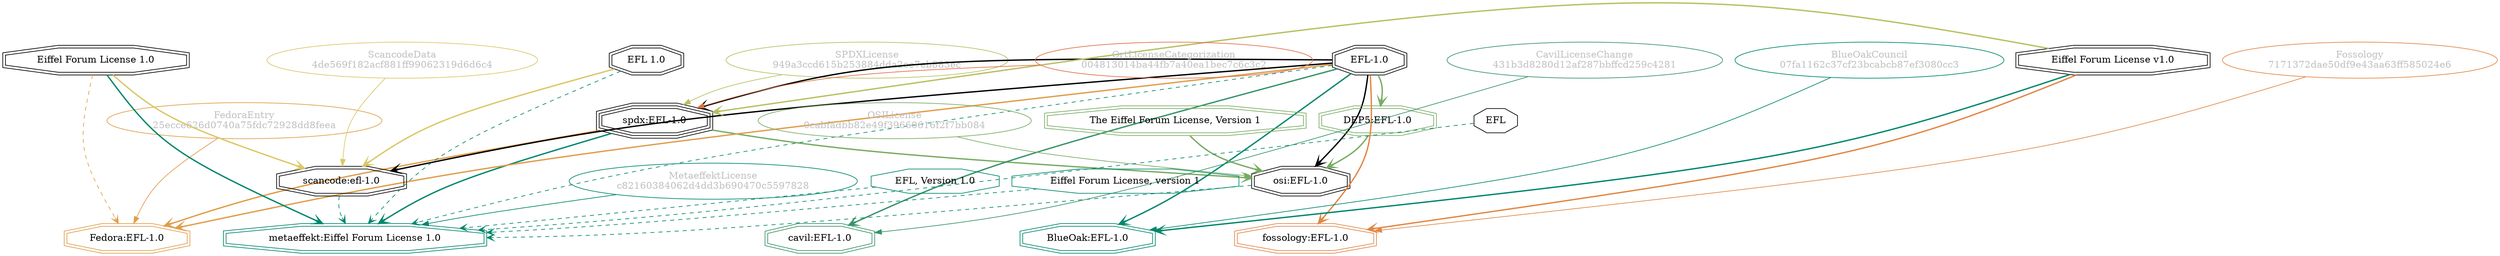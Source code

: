 strict digraph {
    node [shape=box];
    graph [splines=curved];
    1527 [label="SPDXLicense\n949a3ccd615b253884dda2ee7eb883ec"
         ,fontcolor=gray
         ,color="#b8bf62"
         ,fillcolor="beige;1"
         ,shape=ellipse];
    1528 [label="spdx:EFL-1.0"
         ,shape=tripleoctagon];
    1529 [label="EFL-1.0"
         ,shape=doubleoctagon];
    1530 [label="Eiffel Forum License v1.0"
         ,shape=doubleoctagon];
    4999 [label="OSILicense\n0cabfadbb82e49f39660616f2f7bb084"
         ,fontcolor=gray
         ,color="#78ab63"
         ,fillcolor="beige;1"
         ,shape=ellipse];
    5000 [label="osi:EFL-1.0"
         ,shape=doubleoctagon];
    5001 [label="The Eiffel Forum License, Version 1"
         ,color="#78ab63"
         ,shape=doubleoctagon];
    5002 [label="DEP5:EFL-1.0"
         ,color="#78ab63"
         ,shape=doubleoctagon];
    6309 [label="FedoraEntry\n25ecce626d0740a75fdc72928dd8feea"
         ,fontcolor=gray
         ,color="#e09d4b"
         ,fillcolor="beige;1"
         ,shape=ellipse];
    6310 [label="Fedora:EFL-1.0"
         ,color="#e09d4b"
         ,shape=doubleoctagon];
    6311 [label="Eiffel Forum License 1.0"
         ,shape=doubleoctagon];
    9091 [label="BlueOakCouncil\n07fa1162c37cf23bcabcb87ef3080cc3"
         ,fontcolor=gray
         ,color="#00876c"
         ,fillcolor="beige;1"
         ,shape=ellipse];
    9092 [label="BlueOak:EFL-1.0"
         ,color="#00876c"
         ,shape=doubleoctagon];
    15004 [label="ScancodeData\n4de569f182acf881ff99062319d6d6c4"
          ,fontcolor=gray
          ,color="#dac767"
          ,fillcolor="beige;1"
          ,shape=ellipse];
    15005 [label="scancode:efl-1.0"
          ,shape=doubleoctagon];
    15006 [label="EFL 1.0"
          ,shape=doubleoctagon];
    26041 [label="Fossology\n7171372dae50df9e43aa63ff585024e6"
          ,fontcolor=gray
          ,color="#e18745"
          ,fillcolor="beige;1"
          ,shape=ellipse];
    26042 [label="fossology:EFL-1.0"
          ,color="#e18745"
          ,shape=doubleoctagon];
    27231 [label=EFL,shape=octagon];
    28664 [label="OrtLicenseCategorization\n004813014ba44fb7a40ea1bec7c6c3c2"
          ,fontcolor=gray
          ,color="#e06f45"
          ,fillcolor="beige;1"
          ,shape=ellipse];
    36756 [label="CavilLicenseChange\n431b3d8280d12af287bbffcd259c4281"
          ,fontcolor=gray
          ,color="#379469"
          ,fillcolor="beige;1"
          ,shape=ellipse];
    36757 [label="cavil:EFL-1.0"
          ,color="#379469"
          ,shape=doubleoctagon];
    41710 [label="MetaeffektLicense\nc82160384062d4dd3b690470c5597828"
          ,fontcolor=gray
          ,color="#00876c"
          ,fillcolor="beige;1"
          ,shape=ellipse];
    41711 [label="metaeffekt:Eiffel Forum License 1.0"
          ,color="#00876c"
          ,shape=doubleoctagon];
    41712 [label="EFL, Version 1.0"
          ,color="#00876c"
          ,shape=octagon];
    41713 [label="Eiffel Forum License, version 1"
          ,color="#00876c"
          ,shape=octagon];
    1527 -> 1528 [weight=0.5
                 ,color="#b8bf62"];
    1528 -> 5000 [style=bold
                 ,arrowhead=vee
                 ,weight=0.7
                 ,color="#78ab63"];
    1528 -> 6310 [style=bold
                 ,arrowhead=vee
                 ,weight=0.7
                 ,color="#e09d4b"];
    1528 -> 41711 [style=bold
                  ,arrowhead=vee
                  ,weight=0.7
                  ,color="#00876c"];
    1529 -> 1528 [style=bold
                 ,arrowhead=vee
                 ,weight=0.7];
    1529 -> 5000 [style=bold
                 ,arrowhead=vee
                 ,weight=0.7];
    1529 -> 5002 [style=bold
                 ,arrowhead=vee
                 ,weight=0.7
                 ,color="#78ab63"];
    1529 -> 6310 [style=bold
                 ,arrowhead=vee
                 ,weight=0.7
                 ,color="#e09d4b"];
    1529 -> 9092 [style=bold
                 ,arrowhead=vee
                 ,weight=0.7
                 ,color="#00876c"];
    1529 -> 15005 [style=bold
                  ,arrowhead=vee
                  ,weight=0.7];
    1529 -> 26042 [style=bold
                  ,arrowhead=vee
                  ,weight=0.7
                  ,color="#e18745"];
    1529 -> 36757 [style=bold
                  ,arrowhead=vee
                  ,weight=0.7
                  ,color="#379469"];
    1529 -> 36757 [style=bold
                  ,arrowhead=vee
                  ,weight=0.7
                  ,color="#379469"];
    1529 -> 41711 [style=dashed
                  ,arrowhead=vee
                  ,weight=0.5
                  ,color="#00876c"];
    1530 -> 1528 [style=bold
                 ,arrowhead=vee
                 ,weight=0.7
                 ,color="#b8bf62"];
    1530 -> 9092 [style=bold
                 ,arrowhead=vee
                 ,weight=0.7
                 ,color="#00876c"];
    1530 -> 26042 [style=bold
                  ,arrowhead=vee
                  ,weight=0.7
                  ,color="#e18745"];
    4999 -> 5000 [weight=0.5
                 ,color="#78ab63"];
    5000 -> 41711 [style=dashed
                  ,arrowhead=vee
                  ,weight=0.5
                  ,color="#00876c"];
    5001 -> 5000 [style=bold
                 ,arrowhead=vee
                 ,weight=0.7
                 ,color="#78ab63"];
    5002 -> 5000 [style=bold
                 ,arrowhead=vee
                 ,weight=0.7
                 ,color="#78ab63"];
    6309 -> 6310 [weight=0.5
                 ,color="#e09d4b"];
    6311 -> 6310 [style=dashed
                 ,arrowhead=vee
                 ,weight=0.5
                 ,color="#e09d4b"];
    6311 -> 15005 [style=bold
                  ,arrowhead=vee
                  ,weight=0.7
                  ,color="#dac767"];
    6311 -> 41711 [style=bold
                  ,arrowhead=vee
                  ,weight=0.7
                  ,color="#00876c"];
    9091 -> 9092 [weight=0.5
                 ,color="#00876c"];
    15004 -> 15005 [weight=0.5
                   ,color="#dac767"];
    15005 -> 41711 [style=dashed
                   ,arrowhead=vee
                   ,weight=0.5
                   ,color="#00876c"];
    15006 -> 15005 [style=bold
                   ,arrowhead=vee
                   ,weight=0.7
                   ,color="#dac767"];
    15006 -> 41711 [style=dashed
                   ,arrowhead=vee
                   ,weight=0.5
                   ,color="#00876c"];
    26041 -> 26042 [weight=0.5
                   ,color="#e18745"];
    27231 -> 41711 [style=dashed
                   ,arrowhead=vee
                   ,weight=0.5
                   ,color="#00876c"];
    28664 -> 1528 [weight=0.5
                  ,color="#e06f45"];
    36756 -> 36757 [weight=0.5
                   ,color="#379469"];
    41710 -> 41711 [weight=0.5
                   ,color="#00876c"];
    41712 -> 41711 [style=dashed
                   ,arrowhead=vee
                   ,weight=0.5
                   ,color="#00876c"];
    41713 -> 41711 [style=dashed
                   ,arrowhead=vee
                   ,weight=0.5
                   ,color="#00876c"];
}
